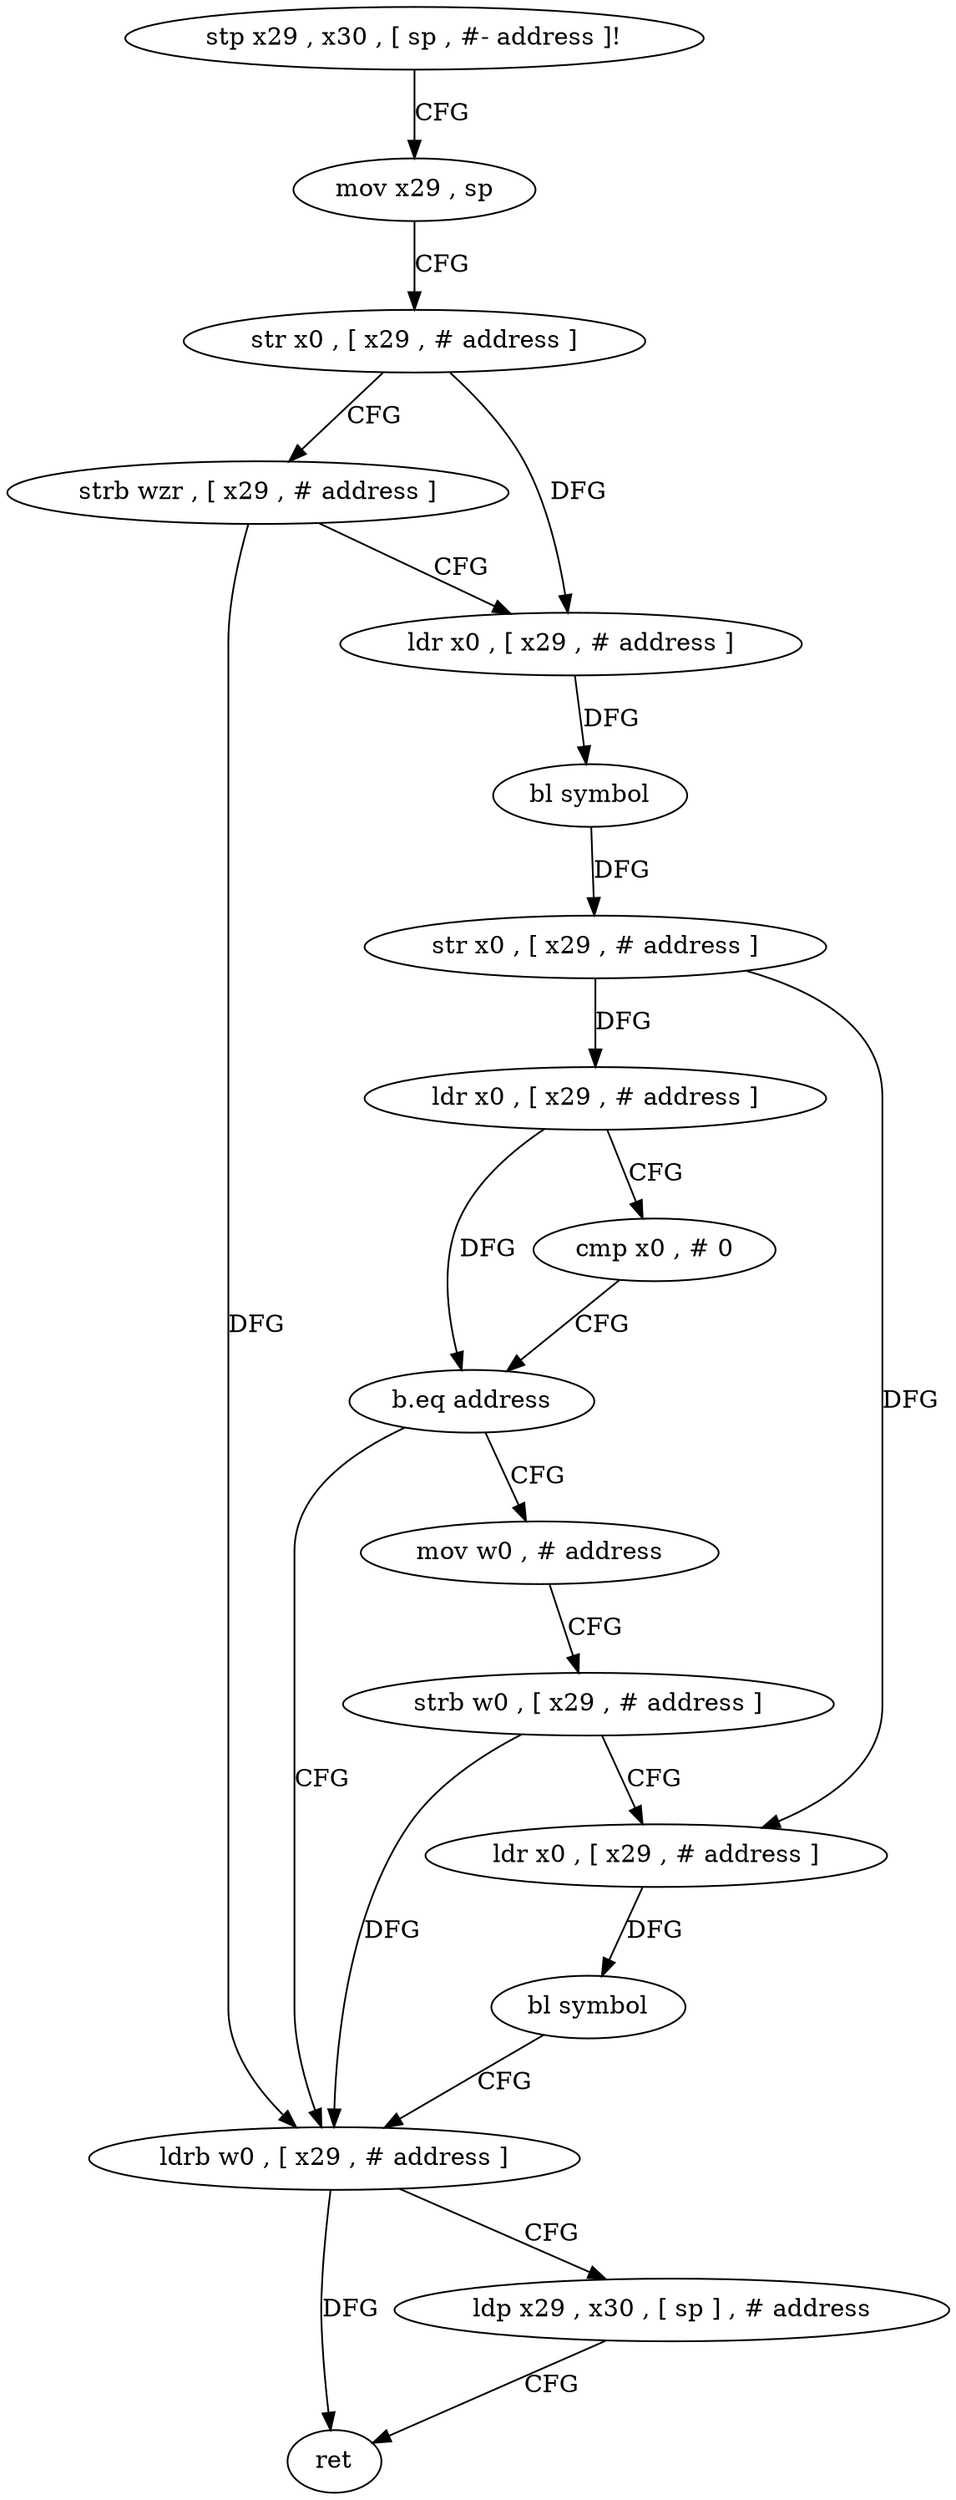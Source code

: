 digraph "func" {
"178752" [label = "stp x29 , x30 , [ sp , #- address ]!" ]
"178756" [label = "mov x29 , sp" ]
"178760" [label = "str x0 , [ x29 , # address ]" ]
"178764" [label = "strb wzr , [ x29 , # address ]" ]
"178768" [label = "ldr x0 , [ x29 , # address ]" ]
"178772" [label = "bl symbol" ]
"178776" [label = "str x0 , [ x29 , # address ]" ]
"178780" [label = "ldr x0 , [ x29 , # address ]" ]
"178784" [label = "cmp x0 , # 0" ]
"178788" [label = "b.eq address" ]
"178808" [label = "ldrb w0 , [ x29 , # address ]" ]
"178792" [label = "mov w0 , # address" ]
"178812" [label = "ldp x29 , x30 , [ sp ] , # address" ]
"178816" [label = "ret" ]
"178796" [label = "strb w0 , [ x29 , # address ]" ]
"178800" [label = "ldr x0 , [ x29 , # address ]" ]
"178804" [label = "bl symbol" ]
"178752" -> "178756" [ label = "CFG" ]
"178756" -> "178760" [ label = "CFG" ]
"178760" -> "178764" [ label = "CFG" ]
"178760" -> "178768" [ label = "DFG" ]
"178764" -> "178768" [ label = "CFG" ]
"178764" -> "178808" [ label = "DFG" ]
"178768" -> "178772" [ label = "DFG" ]
"178772" -> "178776" [ label = "DFG" ]
"178776" -> "178780" [ label = "DFG" ]
"178776" -> "178800" [ label = "DFG" ]
"178780" -> "178784" [ label = "CFG" ]
"178780" -> "178788" [ label = "DFG" ]
"178784" -> "178788" [ label = "CFG" ]
"178788" -> "178808" [ label = "CFG" ]
"178788" -> "178792" [ label = "CFG" ]
"178808" -> "178812" [ label = "CFG" ]
"178808" -> "178816" [ label = "DFG" ]
"178792" -> "178796" [ label = "CFG" ]
"178812" -> "178816" [ label = "CFG" ]
"178796" -> "178800" [ label = "CFG" ]
"178796" -> "178808" [ label = "DFG" ]
"178800" -> "178804" [ label = "DFG" ]
"178804" -> "178808" [ label = "CFG" ]
}
